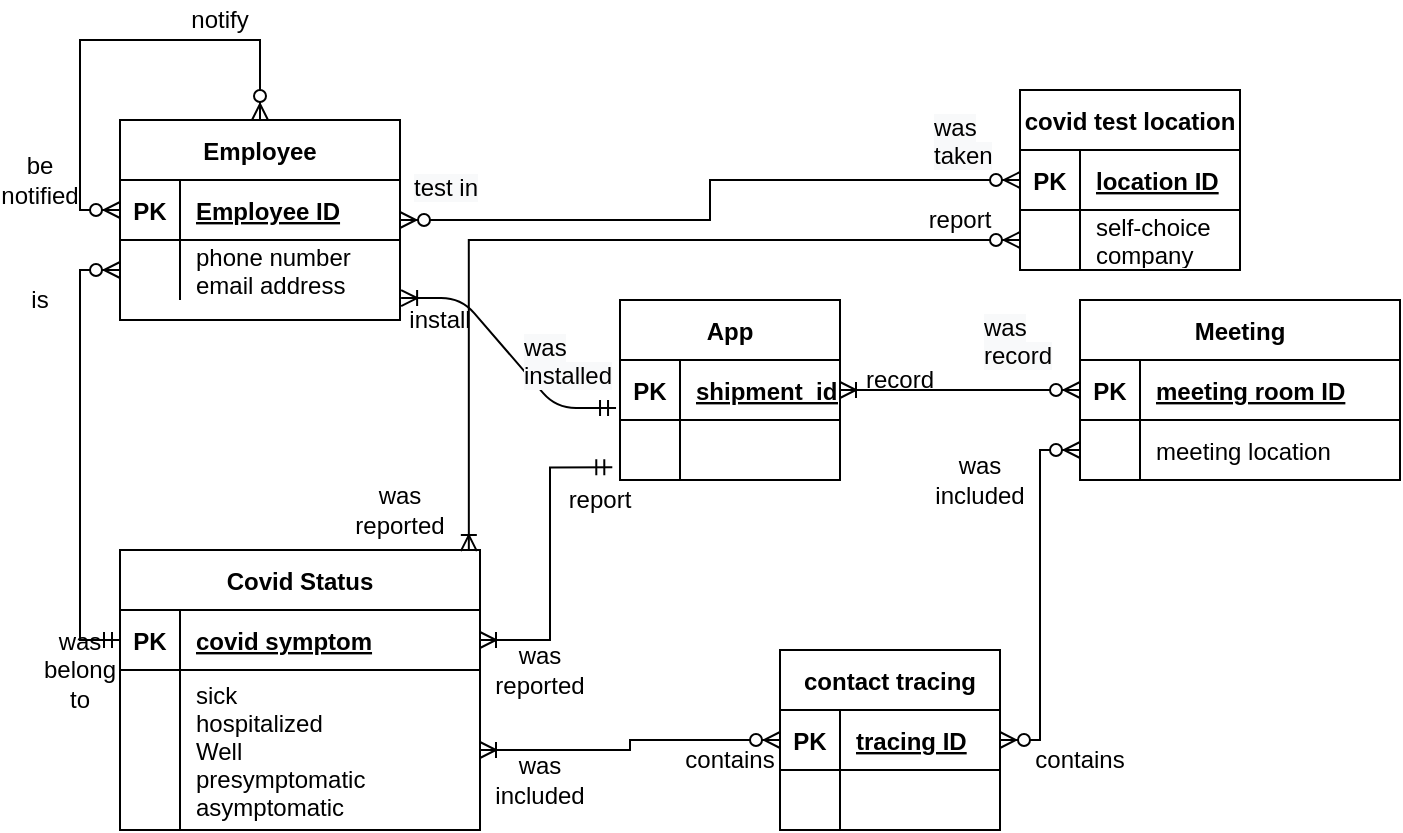 <mxfile version="15.1.1" type="github">
  <diagram id="R2lEEEUBdFMjLlhIrx00" name="Page-1">
    <mxGraphModel dx="788" dy="436" grid="1" gridSize="10" guides="1" tooltips="1" connect="1" arrows="1" fold="1" page="1" pageScale="1" pageWidth="850" pageHeight="1100" math="0" shadow="0" extFonts="Permanent Marker^https://fonts.googleapis.com/css?family=Permanent+Marker">
      <root>
        <mxCell id="0" />
        <mxCell id="1" parent="0" />
        <mxCell id="C-vyLk0tnHw3VtMMgP7b-12" value="" style="edgeStyle=entityRelationEdgeStyle;endArrow=ERmandOne;startArrow=ERoneToMany;endFill=0;startFill=0;exitX=1.004;exitY=0.967;exitDx=0;exitDy=0;exitPerimeter=0;entryX=-0.018;entryY=0.8;entryDx=0;entryDy=0;entryPerimeter=0;" parent="1" source="C-vyLk0tnHw3VtMMgP7b-27" target="C-vyLk0tnHw3VtMMgP7b-14" edge="1">
          <mxGeometry width="100" height="100" relative="1" as="geometry">
            <mxPoint x="400" y="180" as="sourcePoint" />
            <mxPoint x="450" y="355" as="targetPoint" />
          </mxGeometry>
        </mxCell>
        <mxCell id="C-vyLk0tnHw3VtMMgP7b-2" value="Covid Status" style="shape=table;startSize=30;container=1;collapsible=1;childLayout=tableLayout;fixedRows=1;rowLines=0;fontStyle=1;align=center;resizeLast=1;" parent="1" vertex="1">
          <mxGeometry x="60" y="335" width="180" height="140" as="geometry" />
        </mxCell>
        <mxCell id="C-vyLk0tnHw3VtMMgP7b-3" value="" style="shape=partialRectangle;collapsible=0;dropTarget=0;pointerEvents=0;fillColor=none;points=[[0,0.5],[1,0.5]];portConstraint=eastwest;top=0;left=0;right=0;bottom=1;" parent="C-vyLk0tnHw3VtMMgP7b-2" vertex="1">
          <mxGeometry y="30" width="180" height="30" as="geometry" />
        </mxCell>
        <mxCell id="C-vyLk0tnHw3VtMMgP7b-4" value="PK" style="shape=partialRectangle;overflow=hidden;connectable=0;fillColor=none;top=0;left=0;bottom=0;right=0;fontStyle=1;" parent="C-vyLk0tnHw3VtMMgP7b-3" vertex="1">
          <mxGeometry width="30" height="30" as="geometry" />
        </mxCell>
        <mxCell id="C-vyLk0tnHw3VtMMgP7b-5" value="covid symptom" style="shape=partialRectangle;overflow=hidden;connectable=0;fillColor=none;top=0;left=0;bottom=0;right=0;align=left;spacingLeft=6;fontStyle=5;" parent="C-vyLk0tnHw3VtMMgP7b-3" vertex="1">
          <mxGeometry x="30" width="150" height="30" as="geometry" />
        </mxCell>
        <mxCell id="C-vyLk0tnHw3VtMMgP7b-6" value="" style="shape=partialRectangle;collapsible=0;dropTarget=0;pointerEvents=0;fillColor=none;points=[[0,0.5],[1,0.5]];portConstraint=eastwest;top=0;left=0;right=0;bottom=0;" parent="C-vyLk0tnHw3VtMMgP7b-2" vertex="1">
          <mxGeometry y="60" width="180" height="80" as="geometry" />
        </mxCell>
        <mxCell id="C-vyLk0tnHw3VtMMgP7b-7" value="" style="shape=partialRectangle;overflow=hidden;connectable=0;fillColor=none;top=0;left=0;bottom=0;right=0;" parent="C-vyLk0tnHw3VtMMgP7b-6" vertex="1">
          <mxGeometry width="30" height="80" as="geometry" />
        </mxCell>
        <mxCell id="C-vyLk0tnHw3VtMMgP7b-8" value="sick&#xa;hospitalized&#xa;Well&#xa;presymptomatic&#xa;asymptomatic" style="shape=partialRectangle;overflow=hidden;connectable=0;fillColor=none;top=0;left=0;bottom=0;right=0;align=left;spacingLeft=6;" parent="C-vyLk0tnHw3VtMMgP7b-6" vertex="1">
          <mxGeometry x="30" width="150" height="80" as="geometry" />
        </mxCell>
        <mxCell id="C-vyLk0tnHw3VtMMgP7b-13" value="App" style="shape=table;startSize=30;container=1;collapsible=1;childLayout=tableLayout;fixedRows=1;rowLines=0;fontStyle=1;align=center;resizeLast=1;" parent="1" vertex="1">
          <mxGeometry x="310" y="210" width="110" height="90" as="geometry" />
        </mxCell>
        <mxCell id="C-vyLk0tnHw3VtMMgP7b-14" value="" style="shape=partialRectangle;collapsible=0;dropTarget=0;pointerEvents=0;fillColor=none;points=[[0,0.5],[1,0.5]];portConstraint=eastwest;top=0;left=0;right=0;bottom=1;" parent="C-vyLk0tnHw3VtMMgP7b-13" vertex="1">
          <mxGeometry y="30" width="110" height="30" as="geometry" />
        </mxCell>
        <mxCell id="C-vyLk0tnHw3VtMMgP7b-15" value="PK" style="shape=partialRectangle;overflow=hidden;connectable=0;fillColor=none;top=0;left=0;bottom=0;right=0;fontStyle=1;" parent="C-vyLk0tnHw3VtMMgP7b-14" vertex="1">
          <mxGeometry width="30" height="30" as="geometry" />
        </mxCell>
        <mxCell id="C-vyLk0tnHw3VtMMgP7b-16" value="shipment_id int NOT NULL " style="shape=partialRectangle;overflow=hidden;connectable=0;fillColor=none;top=0;left=0;bottom=0;right=0;align=left;spacingLeft=6;fontStyle=5;" parent="C-vyLk0tnHw3VtMMgP7b-14" vertex="1">
          <mxGeometry x="30" width="80" height="30" as="geometry" />
        </mxCell>
        <mxCell id="C-vyLk0tnHw3VtMMgP7b-20" value="" style="shape=partialRectangle;collapsible=0;dropTarget=0;pointerEvents=0;fillColor=none;points=[[0,0.5],[1,0.5]];portConstraint=eastwest;top=0;left=0;right=0;bottom=0;" parent="C-vyLk0tnHw3VtMMgP7b-13" vertex="1">
          <mxGeometry y="60" width="110" height="30" as="geometry" />
        </mxCell>
        <mxCell id="C-vyLk0tnHw3VtMMgP7b-21" value="" style="shape=partialRectangle;overflow=hidden;connectable=0;fillColor=none;top=0;left=0;bottom=0;right=0;" parent="C-vyLk0tnHw3VtMMgP7b-20" vertex="1">
          <mxGeometry width="30" height="30" as="geometry" />
        </mxCell>
        <mxCell id="C-vyLk0tnHw3VtMMgP7b-22" value="" style="shape=partialRectangle;overflow=hidden;connectable=0;fillColor=none;top=0;left=0;bottom=0;right=0;align=left;spacingLeft=6;" parent="C-vyLk0tnHw3VtMMgP7b-20" vertex="1">
          <mxGeometry x="30" width="80" height="30" as="geometry" />
        </mxCell>
        <mxCell id="XWmWEkHzmsbkPRWzCS1h-53" style="edgeStyle=orthogonalEdgeStyle;rounded=0;orthogonalLoop=1;jettySize=auto;html=1;exitX=1;exitY=0.5;exitDx=0;exitDy=0;entryX=0;entryY=0.5;entryDx=0;entryDy=0;startArrow=ERzeroToMany;startFill=1;endArrow=ERzeroToMany;endFill=1;" edge="1" parent="1" source="C-vyLk0tnHw3VtMMgP7b-23" target="XWmWEkHzmsbkPRWzCS1h-47">
          <mxGeometry relative="1" as="geometry" />
        </mxCell>
        <mxCell id="C-vyLk0tnHw3VtMMgP7b-23" value="Employee" style="shape=table;startSize=30;container=1;collapsible=1;childLayout=tableLayout;fixedRows=1;rowLines=0;fontStyle=1;align=center;resizeLast=1;" parent="1" vertex="1">
          <mxGeometry x="60" y="120" width="140" height="100" as="geometry" />
        </mxCell>
        <mxCell id="C-vyLk0tnHw3VtMMgP7b-24" value="" style="shape=partialRectangle;collapsible=0;dropTarget=0;pointerEvents=0;fillColor=none;points=[[0,0.5],[1,0.5]];portConstraint=eastwest;top=0;left=0;right=0;bottom=1;" parent="C-vyLk0tnHw3VtMMgP7b-23" vertex="1">
          <mxGeometry y="30" width="140" height="30" as="geometry" />
        </mxCell>
        <mxCell id="C-vyLk0tnHw3VtMMgP7b-25" value="PK" style="shape=partialRectangle;overflow=hidden;connectable=0;fillColor=none;top=0;left=0;bottom=0;right=0;fontStyle=1;" parent="C-vyLk0tnHw3VtMMgP7b-24" vertex="1">
          <mxGeometry width="30" height="30" as="geometry" />
        </mxCell>
        <mxCell id="C-vyLk0tnHw3VtMMgP7b-26" value="Employee ID" style="shape=partialRectangle;overflow=hidden;connectable=0;fillColor=none;top=0;left=0;bottom=0;right=0;align=left;spacingLeft=6;fontStyle=5;" parent="C-vyLk0tnHw3VtMMgP7b-24" vertex="1">
          <mxGeometry x="30" width="110" height="30" as="geometry" />
        </mxCell>
        <mxCell id="C-vyLk0tnHw3VtMMgP7b-27" value="" style="shape=partialRectangle;collapsible=0;dropTarget=0;pointerEvents=0;fillColor=none;points=[[0,0.5],[1,0.5]];portConstraint=eastwest;top=0;left=0;right=0;bottom=0;" parent="C-vyLk0tnHw3VtMMgP7b-23" vertex="1">
          <mxGeometry y="60" width="140" height="30" as="geometry" />
        </mxCell>
        <mxCell id="C-vyLk0tnHw3VtMMgP7b-28" value="" style="shape=partialRectangle;overflow=hidden;connectable=0;fillColor=none;top=0;left=0;bottom=0;right=0;" parent="C-vyLk0tnHw3VtMMgP7b-27" vertex="1">
          <mxGeometry width="30" height="30" as="geometry" />
        </mxCell>
        <mxCell id="C-vyLk0tnHw3VtMMgP7b-29" value="phone number&#xa;email address" style="shape=partialRectangle;overflow=hidden;connectable=0;fillColor=none;top=0;left=0;bottom=0;right=0;align=left;spacingLeft=6;" parent="C-vyLk0tnHw3VtMMgP7b-27" vertex="1">
          <mxGeometry x="30" width="110" height="30" as="geometry" />
        </mxCell>
        <mxCell id="XWmWEkHzmsbkPRWzCS1h-21" style="edgeStyle=orthogonalEdgeStyle;rounded=0;orthogonalLoop=1;jettySize=auto;html=1;exitX=0;exitY=0.5;exitDx=0;exitDy=0;startArrow=ERzeroToMany;startFill=1;endArrow=ERzeroToMany;endFill=1;entryX=0.5;entryY=0;entryDx=0;entryDy=0;" edge="1" parent="C-vyLk0tnHw3VtMMgP7b-23" source="C-vyLk0tnHw3VtMMgP7b-24" target="C-vyLk0tnHw3VtMMgP7b-23">
          <mxGeometry relative="1" as="geometry">
            <mxPoint x="-10" y="-40.0" as="targetPoint" />
            <Array as="points">
              <mxPoint x="-20" y="45" />
              <mxPoint x="-20" y="-40" />
              <mxPoint x="70" y="-40" />
            </Array>
          </mxGeometry>
        </mxCell>
        <mxCell id="XWmWEkHzmsbkPRWzCS1h-3" value="is" style="text;html=1;strokeColor=none;fillColor=none;align=center;verticalAlign=middle;whiteSpace=wrap;rounded=0;" vertex="1" parent="1">
          <mxGeometry y="210" width="40" as="geometry" />
        </mxCell>
        <mxCell id="XWmWEkHzmsbkPRWzCS1h-4" value="was reported" style="text;html=1;strokeColor=none;fillColor=none;align=center;verticalAlign=middle;whiteSpace=wrap;rounded=0;" vertex="1" parent="1">
          <mxGeometry x="250" y="390" width="40" height="10" as="geometry" />
        </mxCell>
        <mxCell id="XWmWEkHzmsbkPRWzCS1h-8" value="install" style="text;html=1;strokeColor=none;fillColor=none;align=center;verticalAlign=middle;whiteSpace=wrap;rounded=0;" vertex="1" parent="1">
          <mxGeometry x="200" y="220" width="40" as="geometry" />
        </mxCell>
        <mxCell id="XWmWEkHzmsbkPRWzCS1h-9" value="&lt;span style=&quot;color: rgb(0 , 0 , 0) ; font-family: &amp;#34;helvetica&amp;#34; ; font-size: 12px ; font-style: normal ; font-weight: 400 ; letter-spacing: normal ; text-align: center ; text-indent: 0px ; text-transform: none ; word-spacing: 0px ; background-color: rgb(248 , 249 , 250) ; display: inline ; float: none&quot;&gt;was installed&lt;/span&gt;" style="text;whiteSpace=wrap;html=1;" vertex="1" parent="1">
          <mxGeometry x="260" y="220" width="35" height="30" as="geometry" />
        </mxCell>
        <mxCell id="XWmWEkHzmsbkPRWzCS1h-10" value="Meeting" style="shape=table;startSize=30;container=1;collapsible=1;childLayout=tableLayout;fixedRows=1;rowLines=0;fontStyle=1;align=center;resizeLast=1;" vertex="1" parent="1">
          <mxGeometry x="540" y="210" width="160" height="90" as="geometry">
            <mxRectangle x="610" y="250" width="80" height="30" as="alternateBounds" />
          </mxGeometry>
        </mxCell>
        <mxCell id="XWmWEkHzmsbkPRWzCS1h-11" value="" style="shape=partialRectangle;collapsible=0;dropTarget=0;pointerEvents=0;fillColor=none;points=[[0,0.5],[1,0.5]];portConstraint=eastwest;top=0;left=0;right=0;bottom=1;" vertex="1" parent="XWmWEkHzmsbkPRWzCS1h-10">
          <mxGeometry y="30" width="160" height="30" as="geometry" />
        </mxCell>
        <mxCell id="XWmWEkHzmsbkPRWzCS1h-12" value="PK" style="shape=partialRectangle;overflow=hidden;connectable=0;fillColor=none;top=0;left=0;bottom=0;right=0;fontStyle=1;" vertex="1" parent="XWmWEkHzmsbkPRWzCS1h-11">
          <mxGeometry width="30" height="30" as="geometry" />
        </mxCell>
        <mxCell id="XWmWEkHzmsbkPRWzCS1h-13" value="meeting room ID" style="shape=partialRectangle;overflow=hidden;connectable=0;fillColor=none;top=0;left=0;bottom=0;right=0;align=left;spacingLeft=6;fontStyle=5;" vertex="1" parent="XWmWEkHzmsbkPRWzCS1h-11">
          <mxGeometry x="30" width="130" height="30" as="geometry" />
        </mxCell>
        <mxCell id="XWmWEkHzmsbkPRWzCS1h-14" value="" style="shape=partialRectangle;collapsible=0;dropTarget=0;pointerEvents=0;fillColor=none;points=[[0,0.5],[1,0.5]];portConstraint=eastwest;top=0;left=0;right=0;bottom=0;" vertex="1" parent="XWmWEkHzmsbkPRWzCS1h-10">
          <mxGeometry y="60" width="160" height="30" as="geometry" />
        </mxCell>
        <mxCell id="XWmWEkHzmsbkPRWzCS1h-15" value="" style="shape=partialRectangle;overflow=hidden;connectable=0;fillColor=none;top=0;left=0;bottom=0;right=0;" vertex="1" parent="XWmWEkHzmsbkPRWzCS1h-14">
          <mxGeometry width="30" height="30" as="geometry" />
        </mxCell>
        <mxCell id="XWmWEkHzmsbkPRWzCS1h-16" value="meeting location" style="shape=partialRectangle;overflow=hidden;connectable=0;fillColor=none;top=0;left=0;bottom=0;right=0;align=left;spacingLeft=6;" vertex="1" parent="XWmWEkHzmsbkPRWzCS1h-14">
          <mxGeometry x="30" width="130" height="30" as="geometry" />
        </mxCell>
        <mxCell id="XWmWEkHzmsbkPRWzCS1h-18" style="edgeStyle=orthogonalEdgeStyle;rounded=0;orthogonalLoop=1;jettySize=auto;html=1;exitX=1;exitY=0.5;exitDx=0;exitDy=0;entryX=0;entryY=0.5;entryDx=0;entryDy=0;startArrow=ERoneToMany;startFill=0;endArrow=ERzeroToMany;endFill=1;" edge="1" parent="1" source="C-vyLk0tnHw3VtMMgP7b-14" target="XWmWEkHzmsbkPRWzCS1h-11">
          <mxGeometry relative="1" as="geometry" />
        </mxCell>
        <mxCell id="XWmWEkHzmsbkPRWzCS1h-19" value="contains" style="text;html=1;strokeColor=none;fillColor=none;align=center;verticalAlign=middle;whiteSpace=wrap;rounded=0;" vertex="1" parent="1">
          <mxGeometry x="520" y="440" width="40" as="geometry" />
        </mxCell>
        <mxCell id="XWmWEkHzmsbkPRWzCS1h-20" value="&lt;span style=&quot;color: rgb(0 , 0 , 0) ; font-family: &amp;#34;helvetica&amp;#34; ; font-size: 12px ; font-style: normal ; font-weight: 400 ; letter-spacing: normal ; text-align: center ; text-indent: 0px ; text-transform: none ; word-spacing: 0px ; background-color: rgb(248 , 249 , 250) ; display: inline ; float: none&quot;&gt;was record&lt;/span&gt;" style="text;whiteSpace=wrap;html=1;" vertex="1" parent="1">
          <mxGeometry x="490" y="210" width="60" height="30" as="geometry" />
        </mxCell>
        <mxCell id="XWmWEkHzmsbkPRWzCS1h-22" value="notify" style="text;html=1;strokeColor=none;fillColor=none;align=center;verticalAlign=middle;whiteSpace=wrap;rounded=0;" vertex="1" parent="1">
          <mxGeometry x="90" y="60" width="40" height="20" as="geometry" />
        </mxCell>
        <mxCell id="XWmWEkHzmsbkPRWzCS1h-23" value="be&lt;br&gt;notified" style="text;html=1;strokeColor=none;fillColor=none;align=center;verticalAlign=middle;whiteSpace=wrap;rounded=0;" vertex="1" parent="1">
          <mxGeometry y="140" width="40" height="20" as="geometry" />
        </mxCell>
        <mxCell id="XWmWEkHzmsbkPRWzCS1h-25" style="edgeStyle=orthogonalEdgeStyle;rounded=0;orthogonalLoop=1;jettySize=auto;html=1;exitX=0;exitY=0.5;exitDx=0;exitDy=0;entryX=0;entryY=0.5;entryDx=0;entryDy=0;startArrow=ERzeroToMany;startFill=1;endArrow=ERmandOne;endFill=0;" edge="1" parent="1" source="C-vyLk0tnHw3VtMMgP7b-27" target="C-vyLk0tnHw3VtMMgP7b-3">
          <mxGeometry relative="1" as="geometry" />
        </mxCell>
        <mxCell id="XWmWEkHzmsbkPRWzCS1h-26" style="edgeStyle=orthogonalEdgeStyle;rounded=0;orthogonalLoop=1;jettySize=auto;html=1;exitX=1;exitY=0.5;exitDx=0;exitDy=0;entryX=-0.035;entryY=0.789;entryDx=0;entryDy=0;entryPerimeter=0;startArrow=ERoneToMany;startFill=0;endArrow=ERmandOne;endFill=0;" edge="1" parent="1" source="C-vyLk0tnHw3VtMMgP7b-3" target="C-vyLk0tnHw3VtMMgP7b-20">
          <mxGeometry relative="1" as="geometry" />
        </mxCell>
        <mxCell id="XWmWEkHzmsbkPRWzCS1h-27" value="report" style="text;html=1;strokeColor=none;fillColor=none;align=center;verticalAlign=middle;whiteSpace=wrap;rounded=0;" vertex="1" parent="1">
          <mxGeometry x="280" y="310" width="40" as="geometry" />
        </mxCell>
        <mxCell id="XWmWEkHzmsbkPRWzCS1h-30" value="was belong to" style="text;html=1;strokeColor=none;fillColor=none;align=center;verticalAlign=middle;whiteSpace=wrap;rounded=0;" vertex="1" parent="1">
          <mxGeometry x="20" y="390" width="40" height="10" as="geometry" />
        </mxCell>
        <mxCell id="XWmWEkHzmsbkPRWzCS1h-43" style="edgeStyle=orthogonalEdgeStyle;rounded=0;orthogonalLoop=1;jettySize=auto;html=1;exitX=0;exitY=0.5;exitDx=0;exitDy=0;startArrow=ERzeroToMany;startFill=1;endArrow=ERoneToMany;endFill=0;" edge="1" parent="1" source="XWmWEkHzmsbkPRWzCS1h-31" target="C-vyLk0tnHw3VtMMgP7b-6">
          <mxGeometry relative="1" as="geometry" />
        </mxCell>
        <mxCell id="XWmWEkHzmsbkPRWzCS1h-31" value="contact tracing" style="shape=table;startSize=30;container=1;collapsible=1;childLayout=tableLayout;fixedRows=1;rowLines=0;fontStyle=1;align=center;resizeLast=1;" vertex="1" parent="1">
          <mxGeometry x="390" y="385" width="110" height="90" as="geometry" />
        </mxCell>
        <mxCell id="XWmWEkHzmsbkPRWzCS1h-32" value="" style="shape=partialRectangle;collapsible=0;dropTarget=0;pointerEvents=0;fillColor=none;points=[[0,0.5],[1,0.5]];portConstraint=eastwest;top=0;left=0;right=0;bottom=1;" vertex="1" parent="XWmWEkHzmsbkPRWzCS1h-31">
          <mxGeometry y="30" width="110" height="30" as="geometry" />
        </mxCell>
        <mxCell id="XWmWEkHzmsbkPRWzCS1h-33" value="PK" style="shape=partialRectangle;overflow=hidden;connectable=0;fillColor=none;top=0;left=0;bottom=0;right=0;fontStyle=1;" vertex="1" parent="XWmWEkHzmsbkPRWzCS1h-32">
          <mxGeometry width="30" height="30" as="geometry" />
        </mxCell>
        <mxCell id="XWmWEkHzmsbkPRWzCS1h-34" value="tracing ID" style="shape=partialRectangle;overflow=hidden;connectable=0;fillColor=none;top=0;left=0;bottom=0;right=0;align=left;spacingLeft=6;fontStyle=5;" vertex="1" parent="XWmWEkHzmsbkPRWzCS1h-32">
          <mxGeometry x="30" width="80" height="30" as="geometry" />
        </mxCell>
        <mxCell id="XWmWEkHzmsbkPRWzCS1h-35" value="" style="shape=partialRectangle;collapsible=0;dropTarget=0;pointerEvents=0;fillColor=none;points=[[0,0.5],[1,0.5]];portConstraint=eastwest;top=0;left=0;right=0;bottom=0;" vertex="1" parent="XWmWEkHzmsbkPRWzCS1h-31">
          <mxGeometry y="60" width="110" height="30" as="geometry" />
        </mxCell>
        <mxCell id="XWmWEkHzmsbkPRWzCS1h-36" value="" style="shape=partialRectangle;overflow=hidden;connectable=0;fillColor=none;top=0;left=0;bottom=0;right=0;" vertex="1" parent="XWmWEkHzmsbkPRWzCS1h-35">
          <mxGeometry width="30" height="30" as="geometry" />
        </mxCell>
        <mxCell id="XWmWEkHzmsbkPRWzCS1h-37" value="" style="shape=partialRectangle;overflow=hidden;connectable=0;fillColor=none;top=0;left=0;bottom=0;right=0;align=left;spacingLeft=6;" vertex="1" parent="XWmWEkHzmsbkPRWzCS1h-35">
          <mxGeometry x="30" width="80" height="30" as="geometry" />
        </mxCell>
        <mxCell id="XWmWEkHzmsbkPRWzCS1h-38" style="edgeStyle=orthogonalEdgeStyle;rounded=0;orthogonalLoop=1;jettySize=auto;html=1;exitX=1;exitY=0.5;exitDx=0;exitDy=0;entryX=0;entryY=0.5;entryDx=0;entryDy=0;startArrow=ERzeroToMany;startFill=1;endArrow=ERzeroToMany;endFill=1;" edge="1" parent="1" source="XWmWEkHzmsbkPRWzCS1h-32" target="XWmWEkHzmsbkPRWzCS1h-14">
          <mxGeometry relative="1" as="geometry" />
        </mxCell>
        <mxCell id="XWmWEkHzmsbkPRWzCS1h-40" value="record" style="text;html=1;strokeColor=none;fillColor=none;align=center;verticalAlign=middle;whiteSpace=wrap;rounded=0;" vertex="1" parent="1">
          <mxGeometry x="430" y="250" width="40" as="geometry" />
        </mxCell>
        <mxCell id="XWmWEkHzmsbkPRWzCS1h-42" value="was included" style="text;html=1;strokeColor=none;fillColor=none;align=center;verticalAlign=middle;whiteSpace=wrap;rounded=0;" vertex="1" parent="1">
          <mxGeometry x="470" y="300" width="40" as="geometry" />
        </mxCell>
        <mxCell id="XWmWEkHzmsbkPRWzCS1h-44" value="contains" style="text;html=1;strokeColor=none;fillColor=none;align=center;verticalAlign=middle;whiteSpace=wrap;rounded=0;" vertex="1" parent="1">
          <mxGeometry x="345" y="440" width="40" as="geometry" />
        </mxCell>
        <mxCell id="XWmWEkHzmsbkPRWzCS1h-45" value="was included" style="text;html=1;strokeColor=none;fillColor=none;align=center;verticalAlign=middle;whiteSpace=wrap;rounded=0;" vertex="1" parent="1">
          <mxGeometry x="250" y="450" width="40" as="geometry" />
        </mxCell>
        <mxCell id="XWmWEkHzmsbkPRWzCS1h-46" value="covid test location" style="shape=table;startSize=30;container=1;collapsible=1;childLayout=tableLayout;fixedRows=1;rowLines=0;fontStyle=1;align=center;resizeLast=1;" vertex="1" parent="1">
          <mxGeometry x="510" y="105" width="110" height="90" as="geometry" />
        </mxCell>
        <mxCell id="XWmWEkHzmsbkPRWzCS1h-47" value="" style="shape=partialRectangle;collapsible=0;dropTarget=0;pointerEvents=0;fillColor=none;points=[[0,0.5],[1,0.5]];portConstraint=eastwest;top=0;left=0;right=0;bottom=1;" vertex="1" parent="XWmWEkHzmsbkPRWzCS1h-46">
          <mxGeometry y="30" width="110" height="30" as="geometry" />
        </mxCell>
        <mxCell id="XWmWEkHzmsbkPRWzCS1h-48" value="PK" style="shape=partialRectangle;overflow=hidden;connectable=0;fillColor=none;top=0;left=0;bottom=0;right=0;fontStyle=1;" vertex="1" parent="XWmWEkHzmsbkPRWzCS1h-47">
          <mxGeometry width="30" height="30" as="geometry" />
        </mxCell>
        <mxCell id="XWmWEkHzmsbkPRWzCS1h-49" value="location ID" style="shape=partialRectangle;overflow=hidden;connectable=0;fillColor=none;top=0;left=0;bottom=0;right=0;align=left;spacingLeft=6;fontStyle=5;" vertex="1" parent="XWmWEkHzmsbkPRWzCS1h-47">
          <mxGeometry x="30" width="80" height="30" as="geometry" />
        </mxCell>
        <mxCell id="XWmWEkHzmsbkPRWzCS1h-50" value="" style="shape=partialRectangle;collapsible=0;dropTarget=0;pointerEvents=0;fillColor=none;points=[[0,0.5],[1,0.5]];portConstraint=eastwest;top=0;left=0;right=0;bottom=0;" vertex="1" parent="XWmWEkHzmsbkPRWzCS1h-46">
          <mxGeometry y="60" width="110" height="30" as="geometry" />
        </mxCell>
        <mxCell id="XWmWEkHzmsbkPRWzCS1h-51" value="" style="shape=partialRectangle;overflow=hidden;connectable=0;fillColor=none;top=0;left=0;bottom=0;right=0;" vertex="1" parent="XWmWEkHzmsbkPRWzCS1h-50">
          <mxGeometry width="30" height="30" as="geometry" />
        </mxCell>
        <mxCell id="XWmWEkHzmsbkPRWzCS1h-52" value="self-choice&#xa;company" style="shape=partialRectangle;overflow=hidden;connectable=0;fillColor=none;top=0;left=0;bottom=0;right=0;align=left;spacingLeft=6;" vertex="1" parent="XWmWEkHzmsbkPRWzCS1h-50">
          <mxGeometry x="30" width="80" height="30" as="geometry" />
        </mxCell>
        <mxCell id="XWmWEkHzmsbkPRWzCS1h-54" value="&lt;span style=&quot;color: rgb(0 , 0 , 0) ; font-family: &amp;#34;helvetica&amp;#34; ; font-size: 12px ; font-style: normal ; font-weight: 400 ; letter-spacing: normal ; text-align: center ; text-indent: 0px ; text-transform: none ; word-spacing: 0px ; background-color: rgb(248 , 249 , 250) ; display: inline ; float: none&quot;&gt;test in&lt;/span&gt;" style="text;whiteSpace=wrap;html=1;" vertex="1" parent="1">
          <mxGeometry x="205" y="140" width="35" height="30" as="geometry" />
        </mxCell>
        <mxCell id="XWmWEkHzmsbkPRWzCS1h-55" value="&lt;span style=&quot;color: rgb(0 , 0 , 0) ; font-family: &amp;#34;helvetica&amp;#34; ; font-size: 12px ; font-style: normal ; font-weight: 400 ; letter-spacing: normal ; text-align: center ; text-indent: 0px ; text-transform: none ; word-spacing: 0px ; background-color: rgb(248 , 249 , 250) ; display: inline ; float: none&quot;&gt;was taken&lt;/span&gt;" style="text;whiteSpace=wrap;html=1;" vertex="1" parent="1">
          <mxGeometry x="465" y="110" width="35" height="30" as="geometry" />
        </mxCell>
        <mxCell id="XWmWEkHzmsbkPRWzCS1h-56" style="edgeStyle=orthogonalEdgeStyle;rounded=0;orthogonalLoop=1;jettySize=auto;html=1;exitX=0;exitY=0.5;exitDx=0;exitDy=0;entryX=0.969;entryY=0.004;entryDx=0;entryDy=0;startArrow=ERzeroToMany;startFill=1;endArrow=ERoneToMany;endFill=0;entryPerimeter=0;" edge="1" parent="1" source="XWmWEkHzmsbkPRWzCS1h-50" target="C-vyLk0tnHw3VtMMgP7b-2">
          <mxGeometry relative="1" as="geometry" />
        </mxCell>
        <mxCell id="XWmWEkHzmsbkPRWzCS1h-57" value="report" style="text;html=1;strokeColor=none;fillColor=none;align=center;verticalAlign=middle;whiteSpace=wrap;rounded=0;" vertex="1" parent="1">
          <mxGeometry x="460" y="170" width="40" as="geometry" />
        </mxCell>
        <mxCell id="XWmWEkHzmsbkPRWzCS1h-58" value="was reported" style="text;html=1;strokeColor=none;fillColor=none;align=center;verticalAlign=middle;whiteSpace=wrap;rounded=0;" vertex="1" parent="1">
          <mxGeometry x="180" y="310" width="40" height="10" as="geometry" />
        </mxCell>
      </root>
    </mxGraphModel>
  </diagram>
</mxfile>
